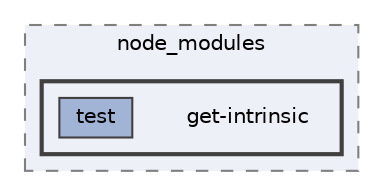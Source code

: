 digraph "get-intrinsic"
{
 // INTERACTIVE_SVG=YES
 // LATEX_PDF_SIZE
  bgcolor="transparent";
  edge [fontname=Helvetica,fontsize=10,labelfontname=Helvetica,labelfontsize=10];
  node [fontname=Helvetica,fontsize=10,shape=box,height=0.2,width=0.4];
  compound=true
  subgraph clusterdir_a7123d6b295578c61fe01482133a4996 {
    graph [ bgcolor="#edf0f7", pencolor="grey50", label="node_modules", fontname=Helvetica,fontsize=10 style="filled,dashed", URL="dir_a7123d6b295578c61fe01482133a4996.html",tooltip=""]
  subgraph clusterdir_8b2b5ad9d285855b2f3b6feb09896461 {
    graph [ bgcolor="#edf0f7", pencolor="grey25", label="", fontname=Helvetica,fontsize=10 style="filled,bold", URL="dir_8b2b5ad9d285855b2f3b6feb09896461.html",tooltip=""]
    dir_8b2b5ad9d285855b2f3b6feb09896461 [shape=plaintext, label="get-intrinsic"];
  dir_624b6d6dba76064891ef1a19b47eac2e [label="test", fillcolor="#a2b4d6", color="grey25", style="filled", URL="dir_624b6d6dba76064891ef1a19b47eac2e.html",tooltip=""];
  }
  }
}
